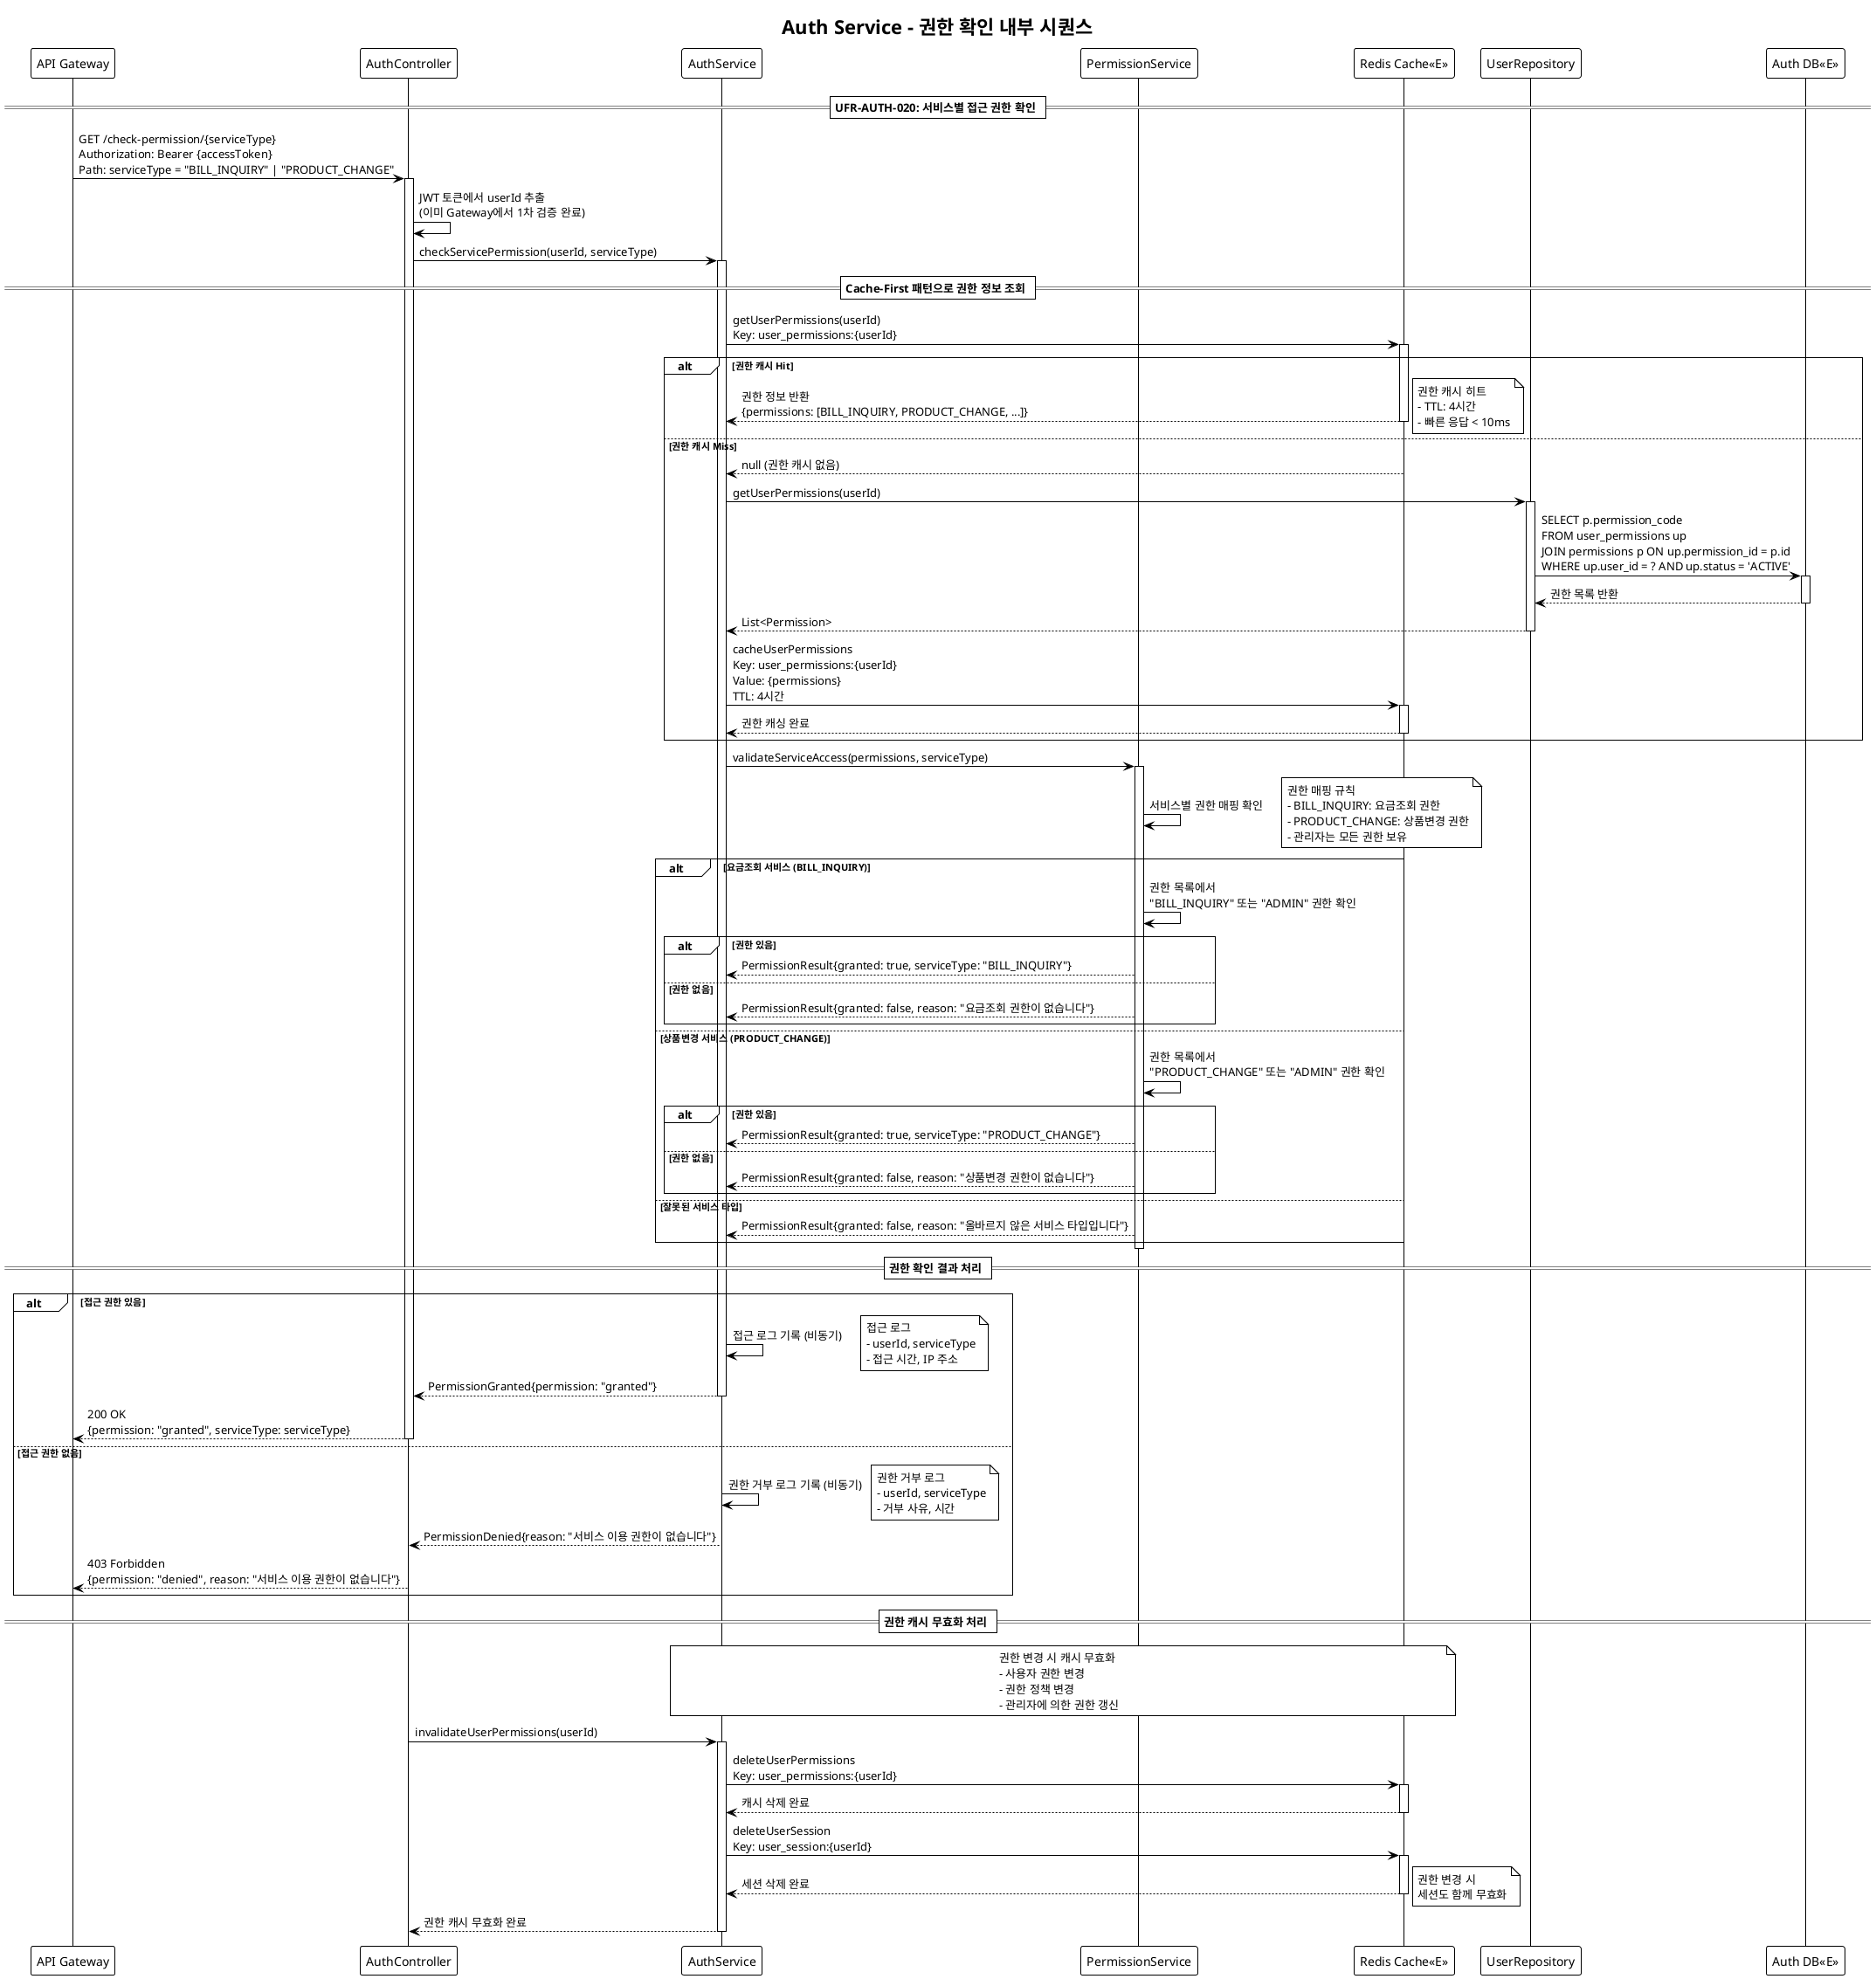 @startuml
!theme mono
title Auth Service - 권한 확인 내부 시퀀스

participant "API Gateway" as Gateway
participant "AuthController" as Controller
participant "AuthService" as Service
participant "PermissionService" as PermService
participant "Redis Cache<<E>>" as Redis
participant "UserRepository" as UserRepo
participant "Auth DB<<E>>" as AuthDB

== UFR-AUTH-020: 서비스별 접근 권한 확인 ==

Gateway -> Controller: GET /check-permission/{serviceType}\nAuthorization: Bearer {accessToken}\nPath: serviceType = "BILL_INQUIRY" | "PRODUCT_CHANGE"
activate Controller

Controller -> Controller: JWT 토큰에서 userId 추출\n(이미 Gateway에서 1차 검증 완료)

Controller -> Service: checkServicePermission(userId, serviceType)
activate Service

== Cache-First 패턴으로 권한 정보 조회 ==

Service -> Redis: getUserPermissions(userId)\nKey: user_permissions:{userId}
activate Redis

alt 권한 캐시 Hit
    Redis --> Service: 권한 정보 반환\n{permissions: [BILL_INQUIRY, PRODUCT_CHANGE, ...]}
    deactivate Redis
    note right: 권한 캐시 히트\n- TTL: 4시간\n- 빠른 응답 < 10ms
    
else 권한 캐시 Miss
    Redis --> Service: null (권한 캐시 없음)
    deactivate Redis
    
    Service -> UserRepo: getUserPermissions(userId)
    activate UserRepo
    
    UserRepo -> AuthDB: SELECT p.permission_code\nFROM user_permissions up\nJOIN permissions p ON up.permission_id = p.id\nWHERE up.user_id = ? AND up.status = 'ACTIVE'
    activate AuthDB
    AuthDB --> UserRepo: 권한 목록 반환
    deactivate AuthDB
    
    UserRepo --> Service: List<Permission>
    deactivate UserRepo
    
    Service -> Redis: cacheUserPermissions\nKey: user_permissions:{userId}\nValue: {permissions}\nTTL: 4시간
    activate Redis
    Redis --> Service: 권한 캐싱 완료
    deactivate Redis
end

Service -> PermService: validateServiceAccess(permissions, serviceType)
activate PermService

PermService -> PermService: 서비스별 권한 매핑 확인
note right: 권한 매핑 규칙\n- BILL_INQUIRY: 요금조회 권한\n- PRODUCT_CHANGE: 상품변경 권한\n- 관리자는 모든 권한 보유

alt 요금조회 서비스 (BILL_INQUIRY)
    PermService -> PermService: 권한 목록에서\n"BILL_INQUIRY" 또는 "ADMIN" 권한 확인
    
    alt 권한 있음
        PermService --> Service: PermissionResult{granted: true, serviceType: "BILL_INQUIRY"}
    else 권한 없음
        PermService --> Service: PermissionResult{granted: false, reason: "요금조회 권한이 없습니다"}
    end

else 상품변경 서비스 (PRODUCT_CHANGE)
    PermService -> PermService: 권한 목록에서\n"PRODUCT_CHANGE" 또는 "ADMIN" 권한 확인
    
    alt 권한 있음
        PermService --> Service: PermissionResult{granted: true, serviceType: "PRODUCT_CHANGE"}
    else 권한 없음
        PermService --> Service: PermissionResult{granted: false, reason: "상품변경 권한이 없습니다"}
    end

else 잘못된 서비스 타입
    PermService --> Service: PermissionResult{granted: false, reason: "올바르지 않은 서비스 타입입니다"}
end

deactivate PermService

== 권한 확인 결과 처리 ==

alt 접근 권한 있음
    Service -> Service: 접근 로그 기록 (비동기)
    note right: 접근 로그\n- userId, serviceType\n- 접근 시간, IP 주소
    
    Service --> Controller: PermissionGranted{permission: "granted"}
    deactivate Service
    
    Controller --> Gateway: 200 OK\n{permission: "granted", serviceType: serviceType}
    deactivate Controller

else 접근 권한 없음
    Service -> Service: 권한 거부 로그 기록 (비동기)
    note right: 권한 거부 로그\n- userId, serviceType\n- 거부 사유, 시간
    
    Service --> Controller: PermissionDenied{reason: "서비스 이용 권한이 없습니다"}
    deactivate Service
    
    Controller --> Gateway: 403 Forbidden\n{permission: "denied", reason: "서비스 이용 권한이 없습니다"}
    deactivate Controller
end

== 권한 캐시 무효화 처리 ==

note over Service, Redis
권한 변경 시 캐시 무효화
- 사용자 권한 변경
- 권한 정책 변경  
- 관리자에 의한 권한 갱신
end note

Controller -> Service: invalidateUserPermissions(userId)
activate Service

Service -> Redis: deleteUserPermissions\nKey: user_permissions:{userId}
activate Redis
Redis --> Service: 캐시 삭제 완료
deactivate Redis

Service -> Redis: deleteUserSession\nKey: user_session:{userId}
activate Redis
Redis --> Service: 세션 삭제 완료
deactivate Redis
note right: 권한 변경 시\n세션도 함께 무효화

Service --> Controller: 권한 캐시 무효화 완료
deactivate Service

@enduml